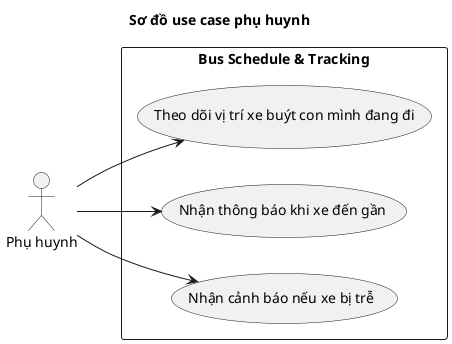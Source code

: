 @startuml
left to right direction
title Sơ đồ use case phụ huynh

actor "Phụ huynh" as PH

rectangle "Bus Schedule & Tracking" {
  (Theo dõi vị trí xe buýt con mình đang đi) as UC1
  (Nhận thông báo khi xe đến gần) as UC2
  (Nhận cảnh báo nếu xe bị trễ) as UC3
}

PH --> UC1
PH --> UC2
PH --> UC3

@enduml